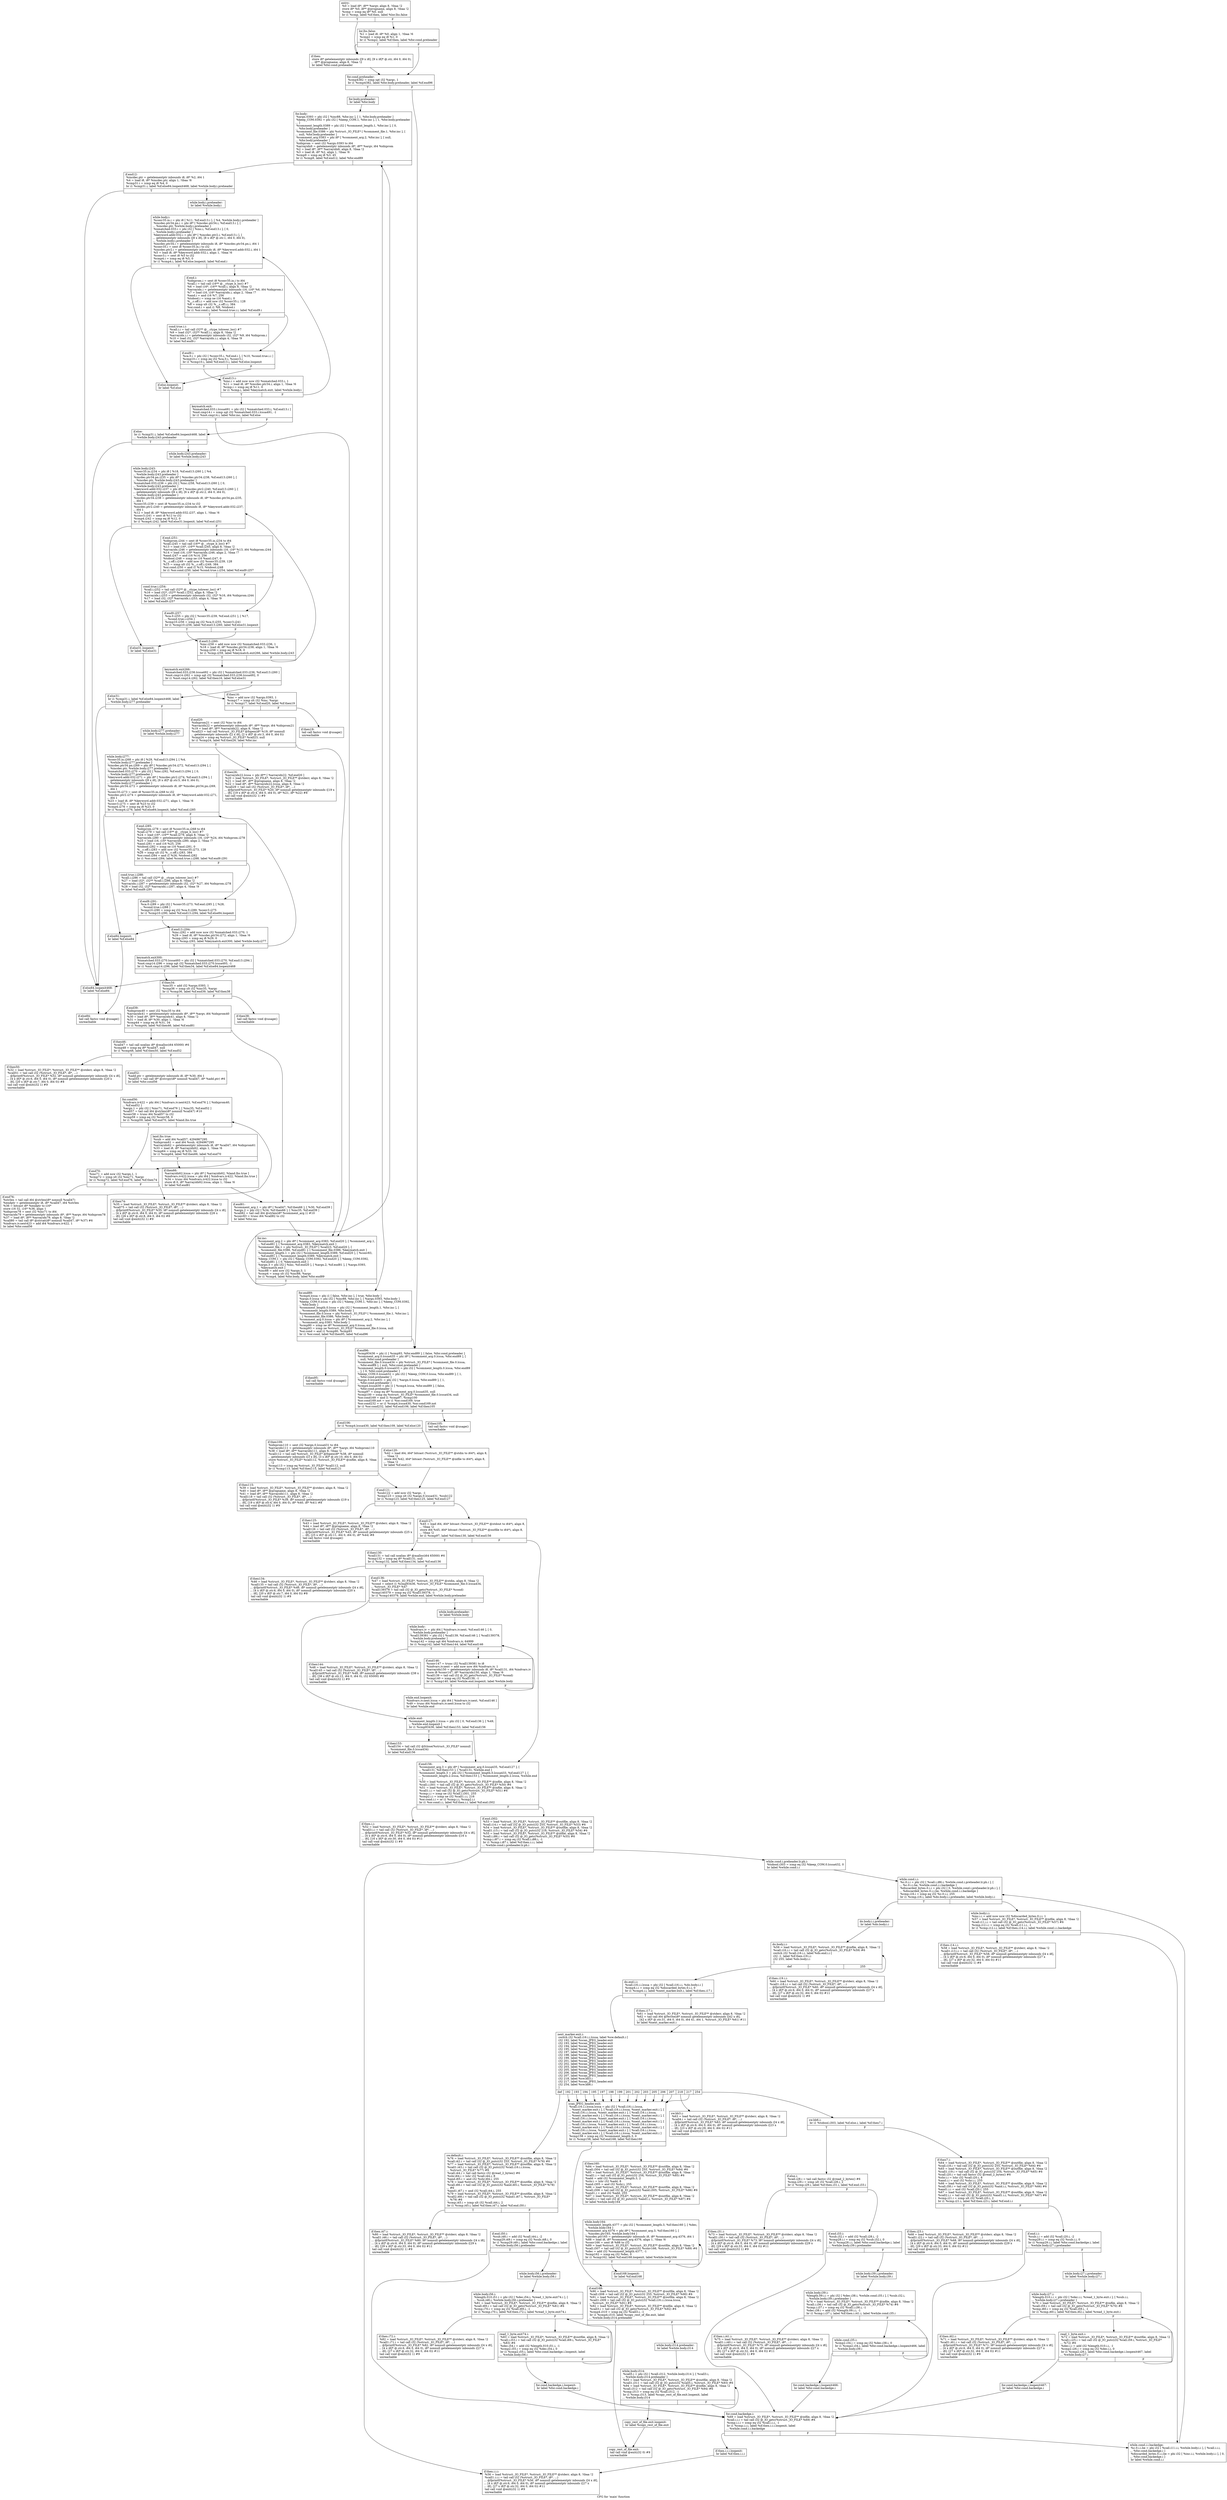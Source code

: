 digraph "CFG for 'main' function" {
	label="CFG for 'main' function";

	Node0x6805a30 [shape=record,label="{entry:\l  %0 = load i8*, i8** %argv, align 8, !tbaa !2\l  store i8* %0, i8** @progname, align 8, !tbaa !2\l  %cmp = icmp eq i8* %0, null\l  br i1 %cmp, label %if.then, label %lor.lhs.false\l|{<s0>T|<s1>F}}"];
	Node0x6805a30:s0 -> Node0x6807350;
	Node0x6805a30:s1 -> Node0x6807420;
	Node0x6807420 [shape=record,label="{lor.lhs.false:                                    \l  %1 = load i8, i8* %0, align 1, !tbaa !6\l  %cmp2 = icmp eq i8 %1, 0\l  br i1 %cmp2, label %if.then, label %for.cond.preheader\l|{<s0>T|<s1>F}}"];
	Node0x6807420:s0 -> Node0x6807350;
	Node0x6807420:s1 -> Node0x6807de0;
	Node0x6807350 [shape=record,label="{if.then:                                          \l  store i8* getelementptr inbounds ([9 x i8], [9 x i8]* @.str, i64 0, i64 0),\l... i8** @progname, align 8, !tbaa !2\l  br label %for.cond.preheader\l}"];
	Node0x6807350 -> Node0x6807de0;
	Node0x6807de0 [shape=record,label="{for.cond.preheader:                               \l  %cmp4382 = icmp sgt i32 %argc, 1\l  br i1 %cmp4382, label %for.body.preheader, label %if.end96\l|{<s0>T|<s1>F}}"];
	Node0x6807de0:s0 -> Node0x6801e80;
	Node0x6807de0:s1 -> Node0x6801f30;
	Node0x6801e80 [shape=record,label="{for.body.preheader:                               \l  br label %for.body\l}"];
	Node0x6801e80 -> Node0x6802070;
	Node0x6802070 [shape=record,label="{for.body:                                         \l  %argn.0393 = phi i32 [ %inc88, %for.inc ], [ 1, %for.body.preheader ]\l  %keep_COM.0392 = phi i32 [ %keep_COM.1, %for.inc ], [ 1, %for.body.preheader\l... ]\l  %comment_length.0389 = phi i32 [ %comment_length.1, %for.inc ], [ 0,\l... %for.body.preheader ]\l  %comment_file.0386 = phi %struct._IO_FILE* [ %comment_file.1, %for.inc ], [\l... null, %for.body.preheader ]\l  %comment_arg.0383 = phi i8* [ %comment_arg.2, %for.inc ], [ null,\l... %for.body.preheader ]\l  %idxprom = sext i32 %argn.0393 to i64\l  %arrayidx6 = getelementptr inbounds i8*, i8** %argv, i64 %idxprom\l  %2 = load i8*, i8** %arrayidx6, align 8, !tbaa !2\l  %3 = load i8, i8* %2, align 1, !tbaa !6\l  %cmp9 = icmp eq i8 %3, 45\l  br i1 %cmp9, label %if.end12, label %for.end89\l|{<s0>T|<s1>F}}"];
	Node0x6802070:s0 -> Node0x6809f40;
	Node0x6802070:s1 -> Node0x680a020;
	Node0x6809f40 [shape=record,label="{if.end12:                                         \l  %incdec.ptr = getelementptr inbounds i8, i8* %2, i64 1\l  %4 = load i8, i8* %incdec.ptr, align 1, !tbaa !6\l  %cmp31.i = icmp eq i8 %4, 0\l  br i1 %cmp31.i, label %if.else84.loopexit468, label %while.body.i.preheader\l|{<s0>T|<s1>F}}"];
	Node0x6809f40:s0 -> Node0x6808db0;
	Node0x6809f40:s1 -> Node0x6808eb0;
	Node0x6808eb0 [shape=record,label="{while.body.i.preheader:                           \l  br label %while.body.i\l}"];
	Node0x6808eb0 -> Node0x680a760;
	Node0x680a760 [shape=record,label="{while.body.i:                                     \l  %conv35.in.i = phi i8 [ %11, %if.end13.i ], [ %4, %while.body.i.preheader ]\l  %incdec.ptr34.pn.i = phi i8* [ %incdec.ptr34.i, %if.end13.i ], [\l... %incdec.ptr, %while.body.i.preheader ]\l  %nmatched.033.i = phi i32 [ %inc.i, %if.end13.i ], [ 0,\l... %while.body.i.preheader ]\l  %keyword.addr.032.i = phi i8* [ %incdec.ptr2.i, %if.end13.i ], [\l... getelementptr inbounds ([8 x i8], [8 x i8]* @.str.1, i64 0, i64 0),\l... %while.body.i.preheader ]\l  %incdec.ptr34.i = getelementptr inbounds i8, i8* %incdec.ptr34.pn.i, i64 1\l  %conv35.i = sext i8 %conv35.in.i to i32\l  %incdec.ptr2.i = getelementptr inbounds i8, i8* %keyword.addr.032.i, i64 1\l  %5 = load i8, i8* %keyword.addr.032.i, align 1, !tbaa !6\l  %conv3.i = sext i8 %5 to i32\l  %cmp4.i = icmp eq i8 %5, 0\l  br i1 %cmp4.i, label %if.else.loopexit, label %if.end.i\l|{<s0>T|<s1>F}}"];
	Node0x680a760:s0 -> Node0x680b220;
	Node0x680a760:s1 -> Node0x680b320;
	Node0x680b320 [shape=record,label="{if.end.i:                                         \l  %idxprom.i = sext i8 %conv35.in.i to i64\l  %call.i = tail call i16** @__ctype_b_loc() #7\l  %6 = load i16*, i16** %call.i, align 8, !tbaa !2\l  %arrayidx.i = getelementptr inbounds i16, i16* %6, i64 %idxprom.i\l  %7 = load i16, i16* %arrayidx.i, align 2, !tbaa !7\l  %and.i = and i16 %7, 256\l  %tobool.i = icmp ne i16 %and.i, 0\l  %__c.off.i.i = add nsw i32 %conv35.i, 128\l  %8 = icmp ult i32 %__c.off.i.i, 384\l  %or.cond.i = and i1 %8, %tobool.i\l  br i1 %or.cond.i, label %cond.true.i.i, label %if.end9.i\l|{<s0>T|<s1>F}}"];
	Node0x680b320:s0 -> Node0x680a260;
	Node0x680b320:s1 -> Node0x680be60;
	Node0x680a260 [shape=record,label="{cond.true.i.i:                                    \l  %call.i.i = tail call i32** @__ctype_tolower_loc() #7\l  %9 = load i32*, i32** %call.i.i, align 8, !tbaa !2\l  %arrayidx.i.i = getelementptr inbounds i32, i32* %9, i64 %idxprom.i\l  %10 = load i32, i32* %arrayidx.i.i, align 4, !tbaa !9\l  br label %if.end9.i\l}"];
	Node0x680a260 -> Node0x680be60;
	Node0x680be60 [shape=record,label="{if.end9.i:                                        \l  %ca.0.i = phi i32 [ %conv35.i, %if.end.i ], [ %10, %cond.true.i.i ]\l  %cmp10.i = icmp eq i32 %ca.0.i, %conv3.i\l  br i1 %cmp10.i, label %if.end13.i, label %if.else.loopexit\l|{<s0>T|<s1>F}}"];
	Node0x680be60:s0 -> Node0x680a8c0;
	Node0x680be60:s1 -> Node0x680b220;
	Node0x680a8c0 [shape=record,label="{if.end13.i:                                       \l  %inc.i = add nuw nsw i32 %nmatched.033.i, 1\l  %11 = load i8, i8* %incdec.ptr34.i, align 1, !tbaa !6\l  %cmp.i = icmp eq i8 %11, 0\l  br i1 %cmp.i, label %keymatch.exit, label %while.body.i\l|{<s0>T|<s1>F}}"];
	Node0x680a8c0:s0 -> Node0x6808bc0;
	Node0x680a8c0:s1 -> Node0x680a760;
	Node0x6808bc0 [shape=record,label="{keymatch.exit:                                    \l  %nmatched.033.i.lcssa491 = phi i32 [ %nmatched.033.i, %if.end13.i ]\l  %not.cmp14.i = icmp sgt i32 %nmatched.033.i.lcssa491, -1\l  br i1 %not.cmp14.i, label %for.inc, label %if.else\l|{<s0>T|<s1>F}}"];
	Node0x6808bc0:s0 -> Node0x6802190;
	Node0x6808bc0:s1 -> Node0x6808d60;
	Node0x680b220 [shape=record,label="{if.else.loopexit:                                 \l  br label %if.else\l}"];
	Node0x680b220 -> Node0x6808d60;
	Node0x6808d60 [shape=record,label="{if.else:                                          \l  br i1 %cmp31.i, label %if.else84.loopexit468, label\l... %while.body.i243.preheader\l|{<s0>T|<s1>F}}"];
	Node0x6808d60:s0 -> Node0x6808db0;
	Node0x6808d60:s1 -> Node0x680d6a0;
	Node0x680d6a0 [shape=record,label="{while.body.i243.preheader:                        \l  br label %while.body.i243\l}"];
	Node0x680d6a0 -> Node0x680d7b0;
	Node0x680d7b0 [shape=record,label="{while.body.i243:                                  \l  %conv35.in.i234 = phi i8 [ %18, %if.end13.i260 ], [ %4,\l... %while.body.i243.preheader ]\l  %incdec.ptr34.pn.i235 = phi i8* [ %incdec.ptr34.i238, %if.end13.i260 ], [\l... %incdec.ptr, %while.body.i243.preheader ]\l  %nmatched.033.i236 = phi i32 [ %inc.i258, %if.end13.i260 ], [ 0,\l... %while.body.i243.preheader ]\l  %keyword.addr.032.i237 = phi i8* [ %incdec.ptr2.i240, %if.end13.i260 ], [\l... getelementptr inbounds ([6 x i8], [6 x i8]* @.str.2, i64 0, i64 0),\l... %while.body.i243.preheader ]\l  %incdec.ptr34.i238 = getelementptr inbounds i8, i8* %incdec.ptr34.pn.i235,\l... i64 1\l  %conv35.i239 = sext i8 %conv35.in.i234 to i32\l  %incdec.ptr2.i240 = getelementptr inbounds i8, i8* %keyword.addr.032.i237,\l... i64 1\l  %12 = load i8, i8* %keyword.addr.032.i237, align 1, !tbaa !6\l  %conv3.i241 = sext i8 %12 to i32\l  %cmp4.i242 = icmp eq i8 %12, 0\l  br i1 %cmp4.i242, label %if.else31.loopexit, label %if.end.i251\l|{<s0>T|<s1>F}}"];
	Node0x680d7b0:s0 -> Node0x680e290;
	Node0x680d7b0:s1 -> Node0x680e370;
	Node0x680e370 [shape=record,label="{if.end.i251:                                      \l  %idxprom.i244 = sext i8 %conv35.in.i234 to i64\l  %call.i245 = tail call i16** @__ctype_b_loc() #7\l  %13 = load i16*, i16** %call.i245, align 8, !tbaa !2\l  %arrayidx.i246 = getelementptr inbounds i16, i16* %13, i64 %idxprom.i244\l  %14 = load i16, i16* %arrayidx.i246, align 2, !tbaa !7\l  %and.i247 = and i16 %14, 256\l  %tobool.i248 = icmp ne i16 %and.i247, 0\l  %__c.off.i.i249 = add nsw i32 %conv35.i239, 128\l  %15 = icmp ult i32 %__c.off.i.i249, 384\l  %or.cond.i250 = and i1 %15, %tobool.i248\l  br i1 %or.cond.i250, label %cond.true.i.i254, label %if.end9.i257\l|{<s0>T|<s1>F}}"];
	Node0x680e370:s0 -> Node0x680f040;
	Node0x680e370:s1 -> Node0x680f120;
	Node0x680f040 [shape=record,label="{cond.true.i.i254:                                 \l  %call.i.i252 = tail call i32** @__ctype_tolower_loc() #7\l  %16 = load i32*, i32** %call.i.i252, align 8, !tbaa !2\l  %arrayidx.i.i253 = getelementptr inbounds i32, i32* %16, i64 %idxprom.i244\l  %17 = load i32, i32* %arrayidx.i.i253, align 4, !tbaa !9\l  br label %if.end9.i257\l}"];
	Node0x680f040 -> Node0x680f120;
	Node0x680f120 [shape=record,label="{if.end9.i257:                                     \l  %ca.0.i255 = phi i32 [ %conv35.i239, %if.end.i251 ], [ %17,\l... %cond.true.i.i254 ]\l  %cmp10.i256 = icmp eq i32 %ca.0.i255, %conv3.i241\l  br i1 %cmp10.i256, label %if.end13.i260, label %if.else31.loopexit\l|{<s0>T|<s1>F}}"];
	Node0x680f120:s0 -> Node0x680d8a0;
	Node0x680f120:s1 -> Node0x680e290;
	Node0x680d8a0 [shape=record,label="{if.end13.i260:                                    \l  %inc.i258 = add nuw nsw i32 %nmatched.033.i236, 1\l  %18 = load i8, i8* %incdec.ptr34.i238, align 1, !tbaa !6\l  %cmp.i259 = icmp eq i8 %18, 0\l  br i1 %cmp.i259, label %keymatch.exit266, label %while.body.i243\l|{<s0>T|<s1>F}}"];
	Node0x680d8a0:s0 -> Node0x680fea0;
	Node0x680d8a0:s1 -> Node0x680d7b0;
	Node0x680fea0 [shape=record,label="{keymatch.exit266:                                 \l  %nmatched.033.i236.lcssa492 = phi i32 [ %nmatched.033.i236, %if.end13.i260 ]\l  %not.cmp14.i262 = icmp sgt i32 %nmatched.033.i236.lcssa492, 0\l  br i1 %not.cmp14.i262, label %if.then16, label %if.else31\l|{<s0>T|<s1>F}}"];
	Node0x680fea0:s0 -> Node0x68100c0;
	Node0x680fea0:s1 -> Node0x68101a0;
	Node0x68100c0 [shape=record,label="{if.then16:                                        \l  %inc = add nsw i32 %argn.0393, 1\l  %cmp17 = icmp slt i32 %inc, %argc\l  br i1 %cmp17, label %if.end20, label %if.then19\l|{<s0>T|<s1>F}}"];
	Node0x68100c0:s0 -> Node0x6810430;
	Node0x68100c0:s1 -> Node0x6810480;
	Node0x6810480 [shape=record,label="{if.then19:                                        \l  tail call fastcc void @usage()\l  unreachable\l}"];
	Node0x6810430 [shape=record,label="{if.end20:                                         \l  %idxprom21 = sext i32 %inc to i64\l  %arrayidx22 = getelementptr inbounds i8*, i8** %argv, i64 %idxprom21\l  %19 = load i8*, i8** %arrayidx22, align 8, !tbaa !2\l  %call23 = tail call %struct._IO_FILE* @fopen(i8* %19, i8* nonnull\l... getelementptr inbounds ([2 x i8], [2 x i8]* @.str.3, i64 0, i64 0))\l  %cmp24 = icmp eq %struct._IO_FILE* %call23, null\l  br i1 %cmp24, label %if.then26, label %for.inc\l|{<s0>T|<s1>F}}"];
	Node0x6810430:s0 -> Node0x6811320;
	Node0x6810430:s1 -> Node0x6802190;
	Node0x6811320 [shape=record,label="{if.then26:                                        \l  %arrayidx22.lcssa = phi i8** [ %arrayidx22, %if.end20 ]\l  %20 = load %struct._IO_FILE*, %struct._IO_FILE** @stderr, align 8, !tbaa !2\l  %21 = load i8*, i8** @progname, align 8, !tbaa !2\l  %22 = load i8*, i8** %arrayidx22.lcssa, align 8, !tbaa !2\l  %call29 = tail call i32 (%struct._IO_FILE*, i8*, ...)\l... @fprintf(%struct._IO_FILE* %20, i8* nonnull getelementptr inbounds ([19 x\l... i8], [19 x i8]* @.str.4, i64 0, i64 0), i8* %21, i8* %22) #8\l  tail call void @exit(i32 1) #9\l  unreachable\l}"];
	Node0x680e290 [shape=record,label="{if.else31.loopexit:                               \l  br label %if.else31\l}"];
	Node0x680e290 -> Node0x68101a0;
	Node0x68101a0 [shape=record,label="{if.else31:                                        \l  br i1 %cmp31.i, label %if.else84.loopexit468, label\l... %while.body.i277.preheader\l|{<s0>T|<s1>F}}"];
	Node0x68101a0:s0 -> Node0x6808db0;
	Node0x68101a0:s1 -> Node0x6811c40;
	Node0x6811c40 [shape=record,label="{while.body.i277.preheader:                        \l  br label %while.body.i277\l}"];
	Node0x6811c40 -> Node0x6811d90;
	Node0x6811d90 [shape=record,label="{while.body.i277:                                  \l  %conv35.in.i268 = phi i8 [ %29, %if.end13.i294 ], [ %4,\l... %while.body.i277.preheader ]\l  %incdec.ptr34.pn.i269 = phi i8* [ %incdec.ptr34.i272, %if.end13.i294 ], [\l... %incdec.ptr, %while.body.i277.preheader ]\l  %nmatched.033.i270 = phi i32 [ %inc.i292, %if.end13.i294 ], [ 0,\l... %while.body.i277.preheader ]\l  %keyword.addr.032.i271 = phi i8* [ %incdec.ptr2.i274, %if.end13.i294 ], [\l... getelementptr inbounds ([8 x i8], [8 x i8]* @.str.5, i64 0, i64 0),\l... %while.body.i277.preheader ]\l  %incdec.ptr34.i272 = getelementptr inbounds i8, i8* %incdec.ptr34.pn.i269,\l... i64 1\l  %conv35.i273 = sext i8 %conv35.in.i268 to i32\l  %incdec.ptr2.i274 = getelementptr inbounds i8, i8* %keyword.addr.032.i271,\l... i64 1\l  %23 = load i8, i8* %keyword.addr.032.i271, align 1, !tbaa !6\l  %conv3.i275 = sext i8 %23 to i32\l  %cmp4.i276 = icmp eq i8 %23, 0\l  br i1 %cmp4.i276, label %if.else84.loopexit, label %if.end.i285\l|{<s0>T|<s1>F}}"];
	Node0x6811d90:s0 -> Node0x6812890;
	Node0x6811d90:s1 -> Node0x6812970;
	Node0x6812970 [shape=record,label="{if.end.i285:                                      \l  %idxprom.i278 = sext i8 %conv35.in.i268 to i64\l  %call.i279 = tail call i16** @__ctype_b_loc() #7\l  %24 = load i16*, i16** %call.i279, align 8, !tbaa !2\l  %arrayidx.i280 = getelementptr inbounds i16, i16* %24, i64 %idxprom.i278\l  %25 = load i16, i16* %arrayidx.i280, align 2, !tbaa !7\l  %and.i281 = and i16 %25, 256\l  %tobool.i282 = icmp ne i16 %and.i281, 0\l  %__c.off.i.i283 = add nsw i32 %conv35.i273, 128\l  %26 = icmp ult i32 %__c.off.i.i283, 384\l  %or.cond.i284 = and i1 %26, %tobool.i282\l  br i1 %or.cond.i284, label %cond.true.i.i288, label %if.end9.i291\l|{<s0>T|<s1>F}}"];
	Node0x6812970:s0 -> Node0x6813090;
	Node0x6812970:s1 -> Node0x6813170;
	Node0x6813090 [shape=record,label="{cond.true.i.i288:                                 \l  %call.i.i286 = tail call i32** @__ctype_tolower_loc() #7\l  %27 = load i32*, i32** %call.i.i286, align 8, !tbaa !2\l  %arrayidx.i.i287 = getelementptr inbounds i32, i32* %27, i64 %idxprom.i278\l  %28 = load i32, i32* %arrayidx.i.i287, align 4, !tbaa !9\l  br label %if.end9.i291\l}"];
	Node0x6813090 -> Node0x6813170;
	Node0x6813170 [shape=record,label="{if.end9.i291:                                     \l  %ca.0.i289 = phi i32 [ %conv35.i273, %if.end.i285 ], [ %28,\l... %cond.true.i.i288 ]\l  %cmp10.i290 = icmp eq i32 %ca.0.i289, %conv3.i275\l  br i1 %cmp10.i290, label %if.end13.i294, label %if.else84.loopexit\l|{<s0>T|<s1>F}}"];
	Node0x6813170:s0 -> Node0x6811ec0;
	Node0x6813170:s1 -> Node0x6812890;
	Node0x6811ec0 [shape=record,label="{if.end13.i294:                                    \l  %inc.i292 = add nuw nsw i32 %nmatched.033.i270, 1\l  %29 = load i8, i8* %incdec.ptr34.i272, align 1, !tbaa !6\l  %cmp.i293 = icmp eq i8 %29, 0\l  br i1 %cmp.i293, label %keymatch.exit300, label %while.body.i277\l|{<s0>T|<s1>F}}"];
	Node0x6811ec0:s0 -> Node0x6813860;
	Node0x6811ec0:s1 -> Node0x6811d90;
	Node0x6813860 [shape=record,label="{keymatch.exit300:                                 \l  %nmatched.033.i270.lcssa493 = phi i32 [ %nmatched.033.i270, %if.end13.i294 ]\l  %not.cmp14.i296 = icmp sgt i32 %nmatched.033.i270.lcssa493, -1\l  br i1 %not.cmp14.i296, label %if.then34, label %if.else84.loopexit468\l|{<s0>T|<s1>F}}"];
	Node0x6813860:s0 -> Node0x6813a80;
	Node0x6813860:s1 -> Node0x6808db0;
	Node0x6813a80 [shape=record,label="{if.then34:                                        \l  %inc35 = add i32 %argn.0393, 1\l  %cmp36 = icmp slt i32 %inc35, %argc\l  br i1 %cmp36, label %if.end39, label %if.then38\l|{<s0>T|<s1>F}}"];
	Node0x6813a80:s0 -> Node0x6813d40;
	Node0x6813a80:s1 -> Node0x6813d90;
	Node0x6813d90 [shape=record,label="{if.then38:                                        \l  tail call fastcc void @usage()\l  unreachable\l}"];
	Node0x6813d40 [shape=record,label="{if.end39:                                         \l  %idxprom40 = sext i32 %inc35 to i64\l  %arrayidx41 = getelementptr inbounds i8*, i8** %argv, i64 %idxprom40\l  %30 = load i8*, i8** %arrayidx41, align 8, !tbaa !2\l  %31 = load i8, i8* %30, align 1, !tbaa !6\l  %cmp44 = icmp eq i8 %31, 34\l  br i1 %cmp44, label %if.then46, label %if.end81\l|{<s0>T|<s1>F}}"];
	Node0x6813d40:s0 -> Node0x680c6c0;
	Node0x6813d40:s1 -> Node0x680c7a0;
	Node0x680c6c0 [shape=record,label="{if.then46:                                        \l  %call47 = tail call noalias i8* @malloc(i64 65000) #6\l  %cmp48 = icmp eq i8* %call47, null\l  br i1 %cmp48, label %if.then50, label %if.end52\l|{<s0>T|<s1>F}}"];
	Node0x680c6c0:s0 -> Node0x680cc50;
	Node0x680c6c0:s1 -> Node0x680cd30;
	Node0x680cc50 [shape=record,label="{if.then50:                                        \l  %32 = load %struct._IO_FILE*, %struct._IO_FILE** @stderr, align 8, !tbaa !2\l  %call51 = tail call i32 (%struct._IO_FILE*, i8*, ...)\l... @fprintf(%struct._IO_FILE* %32, i8* nonnull getelementptr inbounds ([4 x i8],\l... [4 x i8]* @.str.6, i64 0, i64 0), i8* nonnull getelementptr inbounds ([20 x\l... i8], [20 x i8]* @.str.7, i64 0, i64 0)) #8\l  tail call void @exit(i32 1) #9\l  unreachable\l}"];
	Node0x680cd30 [shape=record,label="{if.end52:                                         \l  %add.ptr = getelementptr inbounds i8, i8* %30, i64 1\l  %call55 = tail call i8* @strcpy(i8* nonnull %call47, i8* %add.ptr) #6\l  br label %for.cond56\l}"];
	Node0x680cd30 -> Node0x6816150;
	Node0x6816150 [shape=record,label="{for.cond56:                                       \l  %indvars.iv422 = phi i64 [ %indvars.iv.next423, %if.end76 ], [ %idxprom40,\l... %if.end52 ]\l  %argn.1 = phi i32 [ %inc71, %if.end76 ], [ %inc35, %if.end52 ]\l  %call57 = tail call i64 @strlen(i8* nonnull %call47) #10\l  %conv58 = trunc i64 %call57 to i32\l  %cmp59 = icmp eq i32 %conv58, 0\l  br i1 %cmp59, label %if.end70, label %land.lhs.true\l|{<s0>T|<s1>F}}"];
	Node0x6816150:s0 -> Node0x6816a20;
	Node0x6816150:s1 -> Node0x6816b00;
	Node0x6816b00 [shape=record,label="{land.lhs.true:                                    \l  %sub = add i64 %call57, 4294967295\l  %idxprom61 = and i64 %sub, 4294967295\l  %arrayidx62 = getelementptr inbounds i8, i8* %call47, i64 %idxprom61\l  %33 = load i8, i8* %arrayidx62, align 1, !tbaa !6\l  %cmp64 = icmp eq i8 %33, 34\l  br i1 %cmp64, label %if.then66, label %if.end70\l|{<s0>T|<s1>F}}"];
	Node0x6816b00:s0 -> Node0x6816f60;
	Node0x6816b00:s1 -> Node0x6816a20;
	Node0x6816f60 [shape=record,label="{if.then66:                                        \l  %arrayidx62.lcssa = phi i8* [ %arrayidx62, %land.lhs.true ]\l  %indvars.iv422.lcssa = phi i64 [ %indvars.iv422, %land.lhs.true ]\l  %34 = trunc i64 %indvars.iv422.lcssa to i32\l  store i8 0, i8* %arrayidx62.lcssa, align 1, !tbaa !6\l  br label %if.end81\l}"];
	Node0x6816f60 -> Node0x680c7a0;
	Node0x6816a20 [shape=record,label="{if.end70:                                         \l  %inc71 = add nsw i32 %argn.1, 1\l  %cmp72 = icmp slt i32 %inc71, %argc\l  br i1 %cmp72, label %if.end76, label %if.then74\l|{<s0>T|<s1>F}}"];
	Node0x6816a20:s0 -> Node0x6816350;
	Node0x6816a20:s1 -> Node0x68174b0;
	Node0x68174b0 [shape=record,label="{if.then74:                                        \l  %35 = load %struct._IO_FILE*, %struct._IO_FILE** @stderr, align 8, !tbaa !2\l  %call75 = tail call i32 (%struct._IO_FILE*, i8*, ...)\l... @fprintf(%struct._IO_FILE* %35, i8* nonnull getelementptr inbounds ([4 x i8],\l... [4 x i8]* @.str.6, i64 0, i64 0), i8* nonnull getelementptr inbounds ([26 x\l... i8], [26 x i8]* @.str.8, i64 0, i64 0)) #8\l  tail call void @exit(i32 1) #9\l  unreachable\l}"];
	Node0x6816350 [shape=record,label="{if.end76:                                         \l  %strlen = tail call i64 @strlen(i8* nonnull %call47)\l  %endptr = getelementptr i8, i8* %call47, i64 %strlen\l  %36 = bitcast i8* %endptr to i16*\l  store i16 32, i16* %36, align 1\l  %idxprom78 = sext i32 %inc71 to i64\l  %arrayidx79 = getelementptr inbounds i8*, i8** %argv, i64 %idxprom78\l  %37 = load i8*, i8** %arrayidx79, align 8, !tbaa !2\l  %call80 = tail call i8* @strcat(i8* nonnull %call47, i8* %37) #6\l  %indvars.iv.next423 = add i64 %indvars.iv422, 1\l  br label %for.cond56\l}"];
	Node0x6816350 -> Node0x6816150;
	Node0x680c7a0 [shape=record,label="{if.end81:                                         \l  %comment_arg.1 = phi i8* [ %call47, %if.then66 ], [ %30, %if.end39 ]\l  %argn.2 = phi i32 [ %34, %if.then66 ], [ %inc35, %if.end39 ]\l  %call82 = tail call i64 @strlen(i8* %comment_arg.1) #10\l  %conv83 = trunc i64 %call82 to i32\l  br label %for.inc\l}"];
	Node0x680c7a0 -> Node0x6802190;
	Node0x6812890 [shape=record,label="{if.else84.loopexit:                               \l  br label %if.else84\l}"];
	Node0x6812890 -> Node0x6818580;
	Node0x6808db0 [shape=record,label="{if.else84.loopexit468:                            \l  br label %if.else84\l}"];
	Node0x6808db0 -> Node0x6818580;
	Node0x6818580 [shape=record,label="{if.else84:                                        \l  tail call fastcc void @usage()\l  unreachable\l}"];
	Node0x6802190 [shape=record,label="{for.inc:                                          \l  %comment_arg.2 = phi i8* [ %comment_arg.0383, %if.end20 ], [ %comment_arg.1,\l... %if.end81 ], [ %comment_arg.0383, %keymatch.exit ]\l  %comment_file.1 = phi %struct._IO_FILE* [ %call23, %if.end20 ], [\l... %comment_file.0386, %if.end81 ], [ %comment_file.0386, %keymatch.exit ]\l  %comment_length.1 = phi i32 [ %comment_length.0389, %if.end20 ], [ %conv83,\l... %if.end81 ], [ %comment_length.0389, %keymatch.exit ]\l  %keep_COM.1 = phi i32 [ %keep_COM.0392, %if.end20 ], [ %keep_COM.0392,\l... %if.end81 ], [ 0, %keymatch.exit ]\l  %argn.3 = phi i32 [ %inc, %if.end20 ], [ %argn.2, %if.end81 ], [ %argn.0393,\l... %keymatch.exit ]\l  %inc88 = add nsw i32 %argn.3, 1\l  %cmp4 = icmp slt i32 %inc88, %argc\l  br i1 %cmp4, label %for.body, label %for.end89\l|{<s0>T|<s1>F}}"];
	Node0x6802190:s0 -> Node0x6802070;
	Node0x6802190:s1 -> Node0x680a020;
	Node0x680a020 [shape=record,label="{for.end89:                                        \l  %cmp4.lcssa = phi i1 [ false, %for.inc ], [ true, %for.body ]\l  %argn.0.lcssa = phi i32 [ %inc88, %for.inc ], [ %argn.0393, %for.body ]\l  %keep_COM.0.lcssa = phi i32 [ %keep_COM.1, %for.inc ], [ %keep_COM.0392,\l... %for.body ]\l  %comment_length.0.lcssa = phi i32 [ %comment_length.1, %for.inc ], [\l... %comment_length.0389, %for.body ]\l  %comment_file.0.lcssa = phi %struct._IO_FILE* [ %comment_file.1, %for.inc ],\l... [ %comment_file.0386, %for.body ]\l  %comment_arg.0.lcssa = phi i8* [ %comment_arg.2, %for.inc ], [\l... %comment_arg.0383, %for.body ]\l  %cmp90 = icmp ne i8* %comment_arg.0.lcssa, null\l  %cmp93 = icmp ne %struct._IO_FILE* %comment_file.0.lcssa, null\l  %or.cond = and i1 %cmp90, %cmp93\l  br i1 %or.cond, label %if.then95, label %if.end96\l|{<s0>T|<s1>F}}"];
	Node0x680a020:s0 -> Node0x68109e0;
	Node0x680a020:s1 -> Node0x6801f30;
	Node0x68109e0 [shape=record,label="{if.then95:                                        \l  tail call fastcc void @usage()\l  unreachable\l}"];
	Node0x6801f30 [shape=record,label="{if.end96:                                         \l  %cmp93436 = phi i1 [ %cmp93, %for.end89 ], [ false, %for.cond.preheader ]\l  %comment_arg.0.lcssa435 = phi i8* [ %comment_arg.0.lcssa, %for.end89 ], [\l... null, %for.cond.preheader ]\l  %comment_file.0.lcssa434 = phi %struct._IO_FILE* [ %comment_file.0.lcssa,\l... %for.end89 ], [ null, %for.cond.preheader ]\l  %comment_length.0.lcssa433 = phi i32 [ %comment_length.0.lcssa, %for.end89\l... ], [ 0, %for.cond.preheader ]\l  %keep_COM.0.lcssa432 = phi i32 [ %keep_COM.0.lcssa, %for.end89 ], [ 1,\l... %for.cond.preheader ]\l  %argn.0.lcssa431 = phi i32 [ %argn.0.lcssa, %for.end89 ], [ 1,\l... %for.cond.preheader ]\l  %cmp4.lcssa430 = phi i1 [ %cmp4.lcssa, %for.end89 ], [ false,\l... %for.cond.preheader ]\l  %cmp97 = icmp eq i8* %comment_arg.0.lcssa435, null\l  %cmp100 = icmp eq %struct._IO_FILE* %comment_file.0.lcssa434, null\l  %or.cond169 = and i1 %cmp97, %cmp100\l  %or.cond169.not = xor i1 %or.cond169, true\l  %or.cond232 = or i1 %cmp4.lcssa430, %or.cond169.not\l  br i1 %or.cond232, label %if.end106, label %if.then105\l|{<s0>T|<s1>F}}"];
	Node0x6801f30:s0 -> Node0x681a7e0;
	Node0x6801f30:s1 -> Node0x681a8c0;
	Node0x681a8c0 [shape=record,label="{if.then105:                                       \l  tail call fastcc void @usage()\l  unreachable\l}"];
	Node0x681a7e0 [shape=record,label="{if.end106:                                        \l  br i1 %cmp4.lcssa430, label %if.then109, label %if.else120\l|{<s0>T|<s1>F}}"];
	Node0x681a7e0:s0 -> Node0x681ab40;
	Node0x681a7e0:s1 -> Node0x681ab90;
	Node0x681ab40 [shape=record,label="{if.then109:                                       \l  %idxprom110 = sext i32 %argn.0.lcssa431 to i64\l  %arrayidx111 = getelementptr inbounds i8*, i8** %argv, i64 %idxprom110\l  %38 = load i8*, i8** %arrayidx111, align 8, !tbaa !2\l  %call112 = tail call %struct._IO_FILE* @fopen(i8* %38, i8* nonnull\l... getelementptr inbounds ([3 x i8], [3 x i8]* @.str.10, i64 0, i64 0))\l  store %struct._IO_FILE* %call112, %struct._IO_FILE** @infile, align 8, !tbaa\l... !2\l  %cmp113 = icmp eq %struct._IO_FILE* %call112, null\l  br i1 %cmp113, label %if.then115, label %if.end121\l|{<s0>T|<s1>F}}"];
	Node0x681ab40:s0 -> Node0x681b0a0;
	Node0x681ab40:s1 -> Node0x681b180;
	Node0x681b0a0 [shape=record,label="{if.then115:                                       \l  %39 = load %struct._IO_FILE*, %struct._IO_FILE** @stderr, align 8, !tbaa !2\l  %40 = load i8*, i8** @progname, align 8, !tbaa !2\l  %41 = load i8*, i8** %arrayidx111, align 8, !tbaa !2\l  %call118 = tail call i32 (%struct._IO_FILE*, i8*, ...)\l... @fprintf(%struct._IO_FILE* %39, i8* nonnull getelementptr inbounds ([19 x\l... i8], [19 x i8]* @.str.4, i64 0, i64 0), i8* %40, i8* %41) #8\l  tail call void @exit(i32 1) #9\l  unreachable\l}"];
	Node0x681ab90 [shape=record,label="{if.else120:                                       \l  %42 = load i64, i64* bitcast (%struct._IO_FILE** @stdin to i64*), align 8,\l... !tbaa !2\l  store i64 %42, i64* bitcast (%struct._IO_FILE** @infile to i64*), align 8,\l... !tbaa !2\l  br label %if.end121\l}"];
	Node0x681ab90 -> Node0x681b180;
	Node0x681b180 [shape=record,label="{if.end121:                                        \l  %sub122 = add nsw i32 %argc, -1\l  %cmp123 = icmp slt i32 %argn.0.lcssa431, %sub122\l  br i1 %cmp123, label %if.then125, label %if.end127\l|{<s0>T|<s1>F}}"];
	Node0x681b180:s0 -> Node0x681b880;
	Node0x681b180:s1 -> Node0x681b900;
	Node0x681b880 [shape=record,label="{if.then125:                                       \l  %43 = load %struct._IO_FILE*, %struct._IO_FILE** @stderr, align 8, !tbaa !2\l  %44 = load i8*, i8** @progname, align 8, !tbaa !2\l  %call126 = tail call i32 (%struct._IO_FILE*, i8*, ...)\l... @fprintf(%struct._IO_FILE* %43, i8* nonnull getelementptr inbounds ([25 x\l... i8], [25 x i8]* @.str.11, i64 0, i64 0), i8* %44) #8\l  tail call fastcc void @usage()\l  unreachable\l}"];
	Node0x681b900 [shape=record,label="{if.end127:                                        \l  %45 = load i64, i64* bitcast (%struct._IO_FILE** @stdout to i64*), align 8,\l... !tbaa !2\l  store i64 %45, i64* bitcast (%struct._IO_FILE** @outfile to i64*), align 8,\l... !tbaa !2\l  br i1 %cmp97, label %if.then130, label %if.end156\l|{<s0>T|<s1>F}}"];
	Node0x681b900:s0 -> Node0x681beb0;
	Node0x681b900:s1 -> Node0x681bf90;
	Node0x681beb0 [shape=record,label="{if.then130:                                       \l  %call131 = tail call noalias i8* @malloc(i64 65000) #6\l  %cmp132 = icmp eq i8* %call131, null\l  br i1 %cmp132, label %if.then134, label %if.end136\l|{<s0>T|<s1>F}}"];
	Node0x681beb0:s0 -> Node0x681c2c0;
	Node0x681beb0:s1 -> Node0x681c340;
	Node0x681c2c0 [shape=record,label="{if.then134:                                       \l  %46 = load %struct._IO_FILE*, %struct._IO_FILE** @stderr, align 8, !tbaa !2\l  %call135 = tail call i32 (%struct._IO_FILE*, i8*, ...)\l... @fprintf(%struct._IO_FILE* %46, i8* nonnull getelementptr inbounds ([4 x i8],\l... [4 x i8]* @.str.6, i64 0, i64 0), i8* nonnull getelementptr inbounds ([20 x\l... i8], [20 x i8]* @.str.7, i64 0, i64 0)) #8\l  tail call void @exit(i32 1) #9\l  unreachable\l}"];
	Node0x681c340 [shape=record,label="{if.end136:                                        \l  %47 = load %struct._IO_FILE*, %struct._IO_FILE** @stdin, align 8, !tbaa !2\l  %cond = select i1 %cmp93436, %struct._IO_FILE* %comment_file.0.lcssa434,\l... %struct._IO_FILE* %47\l  %call139378 = tail call i32 @_IO_getc(%struct._IO_FILE* %cond)\l  %cmp140379 = icmp eq i32 %call139378, -1\l  br i1 %cmp140379, label %while.end, label %while.body.preheader\l|{<s0>T|<s1>F}}"];
	Node0x681c340:s0 -> Node0x68062a0;
	Node0x681c340:s1 -> Node0x68063b0;
	Node0x68063b0 [shape=record,label="{while.body.preheader:                             \l  br label %while.body\l}"];
	Node0x68063b0 -> Node0x6806520;
	Node0x6806520 [shape=record,label="{while.body:                                       \l  %indvars.iv = phi i64 [ %indvars.iv.next, %if.end146 ], [ 0,\l... %while.body.preheader ]\l  %call139381 = phi i32 [ %call139, %if.end146 ], [ %call139378,\l... %while.body.preheader ]\l  %cmp142 = icmp ugt i64 %indvars.iv, 64999\l  br i1 %cmp142, label %if.then144, label %if.end146\l|{<s0>T|<s1>F}}"];
	Node0x6806520:s0 -> Node0x6806a60;
	Node0x6806520:s1 -> Node0x6806640;
	Node0x6806a60 [shape=record,label="{if.then144:                                       \l  %48 = load %struct._IO_FILE*, %struct._IO_FILE** @stderr, align 8, !tbaa !2\l  %call145 = tail call i32 (%struct._IO_FILE*, i8*, ...)\l... @fprintf(%struct._IO_FILE* %48, i8* nonnull getelementptr inbounds ([38 x\l... i8], [38 x i8]* @.str.12, i64 0, i64 0), i32 65000) #8\l  tail call void @exit(i32 1) #9\l  unreachable\l}"];
	Node0x6806640 [shape=record,label="{if.end146:                                        \l  %conv147 = trunc i32 %call139381 to i8\l  %indvars.iv.next = add nuw nsw i64 %indvars.iv, 1\l  %arrayidx150 = getelementptr inbounds i8, i8* %call131, i64 %indvars.iv\l  store i8 %conv147, i8* %arrayidx150, align 1, !tbaa !6\l  %call139 = tail call i32 @_IO_getc(%struct._IO_FILE* %cond)\l  %cmp140 = icmp eq i32 %call139, -1\l  br i1 %cmp140, label %while.end.loopexit, label %while.body\l|{<s0>T|<s1>F}}"];
	Node0x6806640:s0 -> Node0x681eb80;
	Node0x6806640:s1 -> Node0x6806520;
	Node0x681eb80 [shape=record,label="{while.end.loopexit:                               \l  %indvars.iv.next.lcssa = phi i64 [ %indvars.iv.next, %if.end146 ]\l  %49 = trunc i64 %indvars.iv.next.lcssa to i32\l  br label %while.end\l}"];
	Node0x681eb80 -> Node0x68062a0;
	Node0x68062a0 [shape=record,label="{while.end:                                        \l  %comment_length.2.lcssa = phi i32 [ 0, %if.end136 ], [ %49,\l... %while.end.loopexit ]\l  br i1 %cmp93436, label %if.then153, label %if.end156\l|{<s0>T|<s1>F}}"];
	Node0x68062a0:s0 -> Node0x681ee20;
	Node0x68062a0:s1 -> Node0x681bf90;
	Node0x681ee20 [shape=record,label="{if.then153:                                       \l  %call154 = tail call i32 @fclose(%struct._IO_FILE* nonnull\l... %comment_file.0.lcssa434)\l  br label %if.end156\l}"];
	Node0x681ee20 -> Node0x681bf90;
	Node0x681bf90 [shape=record,label="{if.end156:                                        \l  %comment_arg.3 = phi i8* [ %comment_arg.0.lcssa435, %if.end127 ], [\l... %call131, %if.then153 ], [ %call131, %while.end ]\l  %comment_length.3 = phi i32 [ %comment_length.0.lcssa433, %if.end127 ], [\l... %comment_length.2.lcssa, %if.then153 ], [ %comment_length.2.lcssa, %while.end\l... ]\l  %50 = load %struct._IO_FILE*, %struct._IO_FILE** @infile, align 8, !tbaa !2\l  %call.i.i301 = tail call i32 @_IO_getc(%struct._IO_FILE* %50) #6\l  %51 = load %struct._IO_FILE*, %struct._IO_FILE** @infile, align 8, !tbaa !2\l  %call1.i.i = tail call i32 @_IO_getc(%struct._IO_FILE* %51) #6\l  %cmp.i.i = icmp ne i32 %call.i.i301, 255\l  %cmp2.i.i = icmp ne i32 %call1.i.i, 216\l  %or.cond.i.i = or i1 %cmp.i.i, %cmp2.i.i\l  br i1 %or.cond.i.i, label %if.then.i.i, label %if.end.i302\l|{<s0>T|<s1>F}}"];
	Node0x681bf90:s0 -> Node0x681f870;
	Node0x681bf90:s1 -> Node0x681f950;
	Node0x681f870 [shape=record,label="{if.then.i.i:                                      \l  %52 = load %struct._IO_FILE*, %struct._IO_FILE** @stderr, align 8, !tbaa !2\l  %call3.i.i = tail call i32 (%struct._IO_FILE*, i8*, ...)\l... @fprintf(%struct._IO_FILE* %52, i8* nonnull getelementptr inbounds ([4 x i8],\l... [4 x i8]* @.str.6, i64 0, i64 0), i8* nonnull getelementptr inbounds ([16 x\l... i8], [16 x i8]* @.str.30, i64 0, i64 0)) #11\l  tail call void @exit(i32 1) #9\l  unreachable\l}"];
	Node0x681f950 [shape=record,label="{if.end.i302:                                      \l  %53 = load %struct._IO_FILE*, %struct._IO_FILE** @outfile, align 8, !tbaa !2\l  %call.i14.i = tail call i32 @_IO_putc(i32 255, %struct._IO_FILE* %53) #6\l  %54 = load %struct._IO_FILE*, %struct._IO_FILE** @outfile, align 8, !tbaa !2\l  %call1.i15.i = tail call i32 @_IO_putc(i32 216, %struct._IO_FILE* %54) #6\l  %55 = load %struct._IO_FILE*, %struct._IO_FILE** @infile, align 8, !tbaa !2\l  %call.i.i86.i = tail call i32 @_IO_getc(%struct._IO_FILE* %55) #6\l  %cmp.i.i87.i = icmp eq i32 %call.i.i86.i, -1\l  br i1 %cmp.i.i87.i, label %if.then.i.i.i, label\l... %while.cond.i.preheader.lr.ph.i\l|{<s0>T|<s1>F}}"];
	Node0x681f950:s0 -> Node0x6820890;
	Node0x681f950:s1 -> Node0x68209a0;
	Node0x68209a0 [shape=record,label="{while.cond.i.preheader.lr.ph.i:                   \l  %tobool.i303 = icmp eq i32 %keep_COM.0.lcssa432, 0\l  br label %while.cond.i.i\l}"];
	Node0x68209a0 -> Node0x6820bd0;
	Node0x6820cb0 [shape=record,label="{if.then.i.i.i.loopexit:                           \l  br label %if.then.i.i.i\l}"];
	Node0x6820cb0 -> Node0x6820890;
	Node0x6820890 [shape=record,label="{if.then.i.i.i:                                    \l  %56 = load %struct._IO_FILE*, %struct._IO_FILE** @stderr, align 8, !tbaa !2\l  %call1.i.i.i = tail call i32 (%struct._IO_FILE*, i8*, ...)\l... @fprintf(%struct._IO_FILE* %56, i8* nonnull getelementptr inbounds ([4 x i8],\l... [4 x i8]* @.str.6, i64 0, i64 0), i8* nonnull getelementptr inbounds ([27 x\l... i8], [27 x i8]* @.str.32, i64 0, i64 0)) #11\l  tail call void @exit(i32 1) #9\l  unreachable\l}"];
	Node0x6820bd0 [shape=record,label="{while.cond.i.i:                                   \l  %c.0.i.i = phi i32 [ %call.i.i86.i, %while.cond.i.preheader.lr.ph.i ], [\l... %c.0.i.i.be, %while.cond.i.i.backedge ]\l  %discarded_bytes.0.i.i = phi i32 [ 0, %while.cond.i.preheader.lr.ph.i ], [\l... %discarded_bytes.0.i.i.be, %while.cond.i.i.backedge ]\l  %cmp.i16.i = icmp eq i32 %c.0.i.i, 255\l  br i1 %cmp.i16.i, label %do.body.i.i.preheader, label %while.body.i.i\l|{<s0>T|<s1>F}}"];
	Node0x6820bd0:s0 -> Node0x68215b0;
	Node0x6820bd0:s1 -> Node0x68216b0;
	Node0x68215b0 [shape=record,label="{do.body.i.i.preheader:                            \l  br label %do.body.i.i\l}"];
	Node0x68215b0 -> Node0x68217f0;
	Node0x68216b0 [shape=record,label="{while.body.i.i:                                   \l  %inc.i.i = add nuw nsw i32 %discarded_bytes.0.i.i, 1\l  %57 = load %struct._IO_FILE*, %struct._IO_FILE** @infile, align 8, !tbaa !2\l  %call.i11.i.i = tail call i32 @_IO_getc(%struct._IO_FILE* %57) #6\l  %cmp.i12.i.i = icmp eq i32 %call.i11.i.i, -1\l  br i1 %cmp.i12.i.i, label %if.then.i14.i.i, label %while.cond.i.i.backedge\l|{<s0>T|<s1>F}}"];
	Node0x68216b0:s0 -> Node0x6821b20;
	Node0x68216b0:s1 -> Node0x6821130;
	Node0x6821130 [shape=record,label="{while.cond.i.i.backedge:                          \l  %c.0.i.i.be = phi i32 [ %call.i11.i.i, %while.body.i.i ], [ %call.i.i.i,\l... %for.cond.backedge.i ]\l  %discarded_bytes.0.i.i.be = phi i32 [ %inc.i.i, %while.body.i.i ], [ 0,\l... %for.cond.backedge.i ]\l  br label %while.cond.i.i\l}"];
	Node0x6821130 -> Node0x6820bd0;
	Node0x6821b20 [shape=record,label="{if.then.i14.i.i:                                  \l  %58 = load %struct._IO_FILE*, %struct._IO_FILE** @stderr, align 8, !tbaa !2\l  %call1.i13.i.i = tail call i32 (%struct._IO_FILE*, i8*, ...)\l... @fprintf(%struct._IO_FILE* %58, i8* nonnull getelementptr inbounds ([4 x i8],\l... [4 x i8]* @.str.6, i64 0, i64 0), i8* nonnull getelementptr inbounds ([27 x\l... i8], [27 x i8]* @.str.32, i64 0, i64 0)) #11\l  tail call void @exit(i32 1) #9\l  unreachable\l}"];
	Node0x68217f0 [shape=record,label="{do.body.i.i:                                      \l  %59 = load %struct._IO_FILE*, %struct._IO_FILE** @infile, align 8, !tbaa !2\l  %call.i16.i.i = tail call i32 @_IO_getc(%struct._IO_FILE* %59) #6\l  switch i32 %call.i16.i.i, label %do.end.i.i [\l    i32 -1, label %if.then.i19.i.i\l    i32 255, label %do.body.i.i\l  ]\l|{<s0>def|<s1>-1|<s2>255}}"];
	Node0x68217f0:s0 -> Node0x68222f0;
	Node0x68217f0:s1 -> Node0x68223a0;
	Node0x68217f0:s2 -> Node0x68217f0;
	Node0x68223a0 [shape=record,label="{if.then.i19.i.i:                                  \l  %60 = load %struct._IO_FILE*, %struct._IO_FILE** @stderr, align 8, !tbaa !2\l  %call1.i18.i.i = tail call i32 (%struct._IO_FILE*, i8*, ...)\l... @fprintf(%struct._IO_FILE* %60, i8* nonnull getelementptr inbounds ([4 x i8],\l... [4 x i8]* @.str.6, i64 0, i64 0), i8* nonnull getelementptr inbounds ([27 x\l... i8], [27 x i8]* @.str.32, i64 0, i64 0)) #11\l  tail call void @exit(i32 1) #9\l  unreachable\l}"];
	Node0x68222f0 [shape=record,label="{do.end.i.i:                                       \l  %call.i16.i.i.lcssa = phi i32 [ %call.i16.i.i, %do.body.i.i ]\l  %cmp4.i.i = icmp eq i32 %discarded_bytes.0.i.i, 0\l  br i1 %cmp4.i.i, label %next_marker.exit.i, label %if.then.i17.i\l|{<s0>T|<s1>F}}"];
	Node0x68222f0:s0 -> Node0x6822970;
	Node0x68222f0:s1 -> Node0x6822a50;
	Node0x6822a50 [shape=record,label="{if.then.i17.i:                                    \l  %61 = load %struct._IO_FILE*, %struct._IO_FILE** @stderr, align 8, !tbaa !2\l  %62 = tail call i64 @fwrite(i8* nonnull getelementptr inbounds ([42 x i8],\l... [42 x i8]* @.str.31, i64 0, i64 0), i64 41, i64 1, %struct._IO_FILE* %61) #11\l  br label %next_marker.exit.i\l}"];
	Node0x6822a50 -> Node0x6822970;
	Node0x6822970 [shape=record,label="{next_marker.exit.i:                               \l  switch i32 %call.i16.i.i.lcssa, label %sw.default.i [\l    i32 192, label %scan_JPEG_header.exit\l    i32 193, label %scan_JPEG_header.exit\l    i32 194, label %scan_JPEG_header.exit\l    i32 195, label %scan_JPEG_header.exit\l    i32 197, label %scan_JPEG_header.exit\l    i32 198, label %scan_JPEG_header.exit\l    i32 199, label %scan_JPEG_header.exit\l    i32 201, label %scan_JPEG_header.exit\l    i32 202, label %scan_JPEG_header.exit\l    i32 203, label %scan_JPEG_header.exit\l    i32 205, label %scan_JPEG_header.exit\l    i32 206, label %scan_JPEG_header.exit\l    i32 207, label %scan_JPEG_header.exit\l    i32 218, label %sw.bb3.i\l    i32 217, label %scan_JPEG_header.exit\l    i32 254, label %sw.bb6.i\l  ]\l|{<s0>def|<s1>192|<s2>193|<s3>194|<s4>195|<s5>197|<s6>198|<s7>199|<s8>201|<s9>202|<s10>203|<s11>205|<s12>206|<s13>207|<s14>218|<s15>217|<s16>254}}"];
	Node0x6822970:s0 -> Node0x6822f70;
	Node0x6822970:s1 -> Node0x6822ff0;
	Node0x6822970:s2 -> Node0x6822ff0;
	Node0x6822970:s3 -> Node0x6822ff0;
	Node0x6822970:s4 -> Node0x6822ff0;
	Node0x6822970:s5 -> Node0x6822ff0;
	Node0x6822970:s6 -> Node0x6822ff0;
	Node0x6822970:s7 -> Node0x6822ff0;
	Node0x6822970:s8 -> Node0x6822ff0;
	Node0x6822970:s9 -> Node0x6822ff0;
	Node0x6822970:s10 -> Node0x6822ff0;
	Node0x6822970:s11 -> Node0x6822ff0;
	Node0x6822970:s12 -> Node0x6822ff0;
	Node0x6822970:s13 -> Node0x6822ff0;
	Node0x6822970:s14 -> Node0x6823410;
	Node0x6822970:s15 -> Node0x6822ff0;
	Node0x6822970:s16 -> Node0x6823570;
	Node0x6823410 [shape=record,label="{sw.bb3.i:                                         \l  %63 = load %struct._IO_FILE*, %struct._IO_FILE** @stderr, align 8, !tbaa !2\l  %call4.i = tail call i32 (%struct._IO_FILE*, i8*, ...)\l... @fprintf(%struct._IO_FILE* %63, i8* nonnull getelementptr inbounds ([4 x i8],\l... [4 x i8]* @.str.6, i64 0, i64 0), i8* nonnull getelementptr inbounds ([23 x\l... i8], [23 x i8]* @.str.29, i64 0, i64 0)) #11\l  tail call void @exit(i32 1) #9\l  unreachable\l}"];
	Node0x6823570 [shape=record,label="{sw.bb6.i:                                         \l  br i1 %tobool.i303, label %if.else.i, label %if.then7.i\l|{<s0>T|<s1>F}}"];
	Node0x6823570:s0 -> Node0x6823ce0;
	Node0x6823570:s1 -> Node0x6823d30;
	Node0x6823d30 [shape=record,label="{if.then7.i:                                       \l  %64 = load %struct._IO_FILE*, %struct._IO_FILE** @outfile, align 8, !tbaa !2\l  %call.i18.i = tail call i32 @_IO_putc(i32 255, %struct._IO_FILE* %64) #6\l  %65 = load %struct._IO_FILE*, %struct._IO_FILE** @outfile, align 8, !tbaa !2\l  %call1.i19.i = tail call i32 @_IO_putc(i32 254, %struct._IO_FILE* %65) #6\l  %call.i20.i = tail call fastcc i32 @read_2_bytes() #6\l  %shr.i.i = lshr i32 %call.i20.i, 8\l  %and.i.i = and i32 %shr.i.i, 255\l  %66 = load %struct._IO_FILE*, %struct._IO_FILE** @outfile, align 8, !tbaa !2\l  %call.i58.i = tail call i32 @_IO_putc(i32 %and.i.i, %struct._IO_FILE* %66) #6\l  %and1.i.i = and i32 %call.i20.i, 255\l  %67 = load %struct._IO_FILE*, %struct._IO_FILE** @outfile, align 8, !tbaa !2\l  %call2.i.i = tail call i32 @_IO_putc(i32 %and1.i.i, %struct._IO_FILE* %67) #6\l  %cmp.i21.i = icmp ult i32 %call.i20.i, 2\l  br i1 %cmp.i21.i, label %if.then.i23.i, label %if.end.i.i\l|{<s0>T|<s1>F}}"];
	Node0x6823d30:s0 -> Node0x68256b0;
	Node0x6823d30:s1 -> Node0x6825790;
	Node0x68256b0 [shape=record,label="{if.then.i23.i:                                    \l  %68 = load %struct._IO_FILE*, %struct._IO_FILE** @stderr, align 8, !tbaa !2\l  %call1.i22.i = tail call i32 (%struct._IO_FILE*, i8*, ...)\l... @fprintf(%struct._IO_FILE* %68, i8* nonnull getelementptr inbounds ([4 x i8],\l... [4 x i8]* @.str.6, i64 0, i64 0), i8* nonnull getelementptr inbounds ([29 x\l... i8], [29 x i8]* @.str.33, i64 0, i64 0)) #11\l  tail call void @exit(i32 1) #9\l  unreachable\l}"];
	Node0x6825790 [shape=record,label="{if.end.i.i:                                       \l  %sub.i.i = add i32 %call.i20.i, -2\l  %cmp29.i.i = icmp eq i32 %sub.i.i, 0\l  br i1 %cmp29.i.i, label %for.cond.backedge.i, label\l... %while.body.i27.i.preheader\l|{<s0>T|<s1>F}}"];
	Node0x6825790:s0 -> Node0x6821d60;
	Node0x6825790:s1 -> Node0x6825db0;
	Node0x6825db0 [shape=record,label="{while.body.i27.i.preheader:                       \l  br label %while.body.i27.i\l}"];
	Node0x6825db0 -> Node0x6825f00;
	Node0x6826000 [shape=record,label="{for.cond.backedge.i.loopexit:                     \l  br label %for.cond.backedge.i\l}"];
	Node0x6826000 -> Node0x6821d60;
	Node0x68260f0 [shape=record,label="{for.cond.backedge.i.loopexit466:                  \l  br label %for.cond.backedge.i\l}"];
	Node0x68260f0 -> Node0x6821d60;
	Node0x68261e0 [shape=record,label="{for.cond.backedge.i.loopexit467:                  \l  br label %for.cond.backedge.i\l}"];
	Node0x68261e0 -> Node0x6821d60;
	Node0x6821d60 [shape=record,label="{for.cond.backedge.i:                              \l  %69 = load %struct._IO_FILE*, %struct._IO_FILE** @infile, align 8, !tbaa !2\l  %call.i.i.i = tail call i32 @_IO_getc(%struct._IO_FILE* %69) #6\l  %cmp.i.i.i = icmp eq i32 %call.i.i.i, -1\l  br i1 %cmp.i.i.i, label %if.then.i.i.i.loopexit, label\l... %while.cond.i.i.backedge\l|{<s0>T|<s1>F}}"];
	Node0x6821d60:s0 -> Node0x6820cb0;
	Node0x6821d60:s1 -> Node0x6821130;
	Node0x6825f00 [shape=record,label="{while.body.i27.i:                                 \l  %length.010.i.i = phi i32 [ %dec.i.i, %read_1_byte.exit.i ], [ %sub.i.i,\l... %while.body.i27.i.preheader ]\l  %70 = load %struct._IO_FILE*, %struct._IO_FILE** @infile, align 8, !tbaa !2\l  %call.i59.i = tail call i32 @_IO_getc(%struct._IO_FILE* %70) #6\l  %cmp.i60.i = icmp eq i32 %call.i59.i, -1\l  br i1 %cmp.i60.i, label %if.then.i62.i, label %read_1_byte.exit.i\l|{<s0>T|<s1>F}}"];
	Node0x6825f00:s0 -> Node0x6814380;
	Node0x6825f00:s1 -> Node0x68211b0;
	Node0x6814380 [shape=record,label="{if.then.i62.i:                                    \l  %71 = load %struct._IO_FILE*, %struct._IO_FILE** @stderr, align 8, !tbaa !2\l  %call1.i61.i = tail call i32 (%struct._IO_FILE*, i8*, ...)\l... @fprintf(%struct._IO_FILE* %71, i8* nonnull getelementptr inbounds ([4 x i8],\l... [4 x i8]* @.str.6, i64 0, i64 0), i8* nonnull getelementptr inbounds ([27 x\l... i8], [27 x i8]* @.str.32, i64 0, i64 0)) #11\l  tail call void @exit(i32 1) #9\l  unreachable\l}"];
	Node0x68211b0 [shape=record,label="{read_1_byte.exit.i:                               \l  %72 = load %struct._IO_FILE*, %struct._IO_FILE** @outfile, align 8, !tbaa !2\l  %call.i.i25.i = tail call i32 @_IO_putc(i32 %call.i59.i, %struct._IO_FILE*\l... %72) #6\l  %dec.i.i = add i32 %length.010.i.i, -1\l  %cmp2.i26.i = icmp eq i32 %dec.i.i, 0\l  br i1 %cmp2.i26.i, label %for.cond.backedge.i.loopexit467, label\l... %while.body.i27.i\l|{<s0>T|<s1>F}}"];
	Node0x68211b0:s0 -> Node0x68261e0;
	Node0x68211b0:s1 -> Node0x6825f00;
	Node0x6823ce0 [shape=record,label="{if.else.i:                                        \l  %call.i28.i = tail call fastcc i32 @read_2_bytes() #6\l  %cmp.i29.i = icmp ult i32 %call.i28.i, 2\l  br i1 %cmp.i29.i, label %if.then.i31.i, label %if.end.i33.i\l|{<s0>T|<s1>F}}"];
	Node0x6823ce0:s0 -> Node0x6814c10;
	Node0x6823ce0:s1 -> Node0x6814c90;
	Node0x6814c10 [shape=record,label="{if.then.i31.i:                                    \l  %73 = load %struct._IO_FILE*, %struct._IO_FILE** @stderr, align 8, !tbaa !2\l  %call1.i30.i = tail call i32 (%struct._IO_FILE*, i8*, ...)\l... @fprintf(%struct._IO_FILE* %73, i8* nonnull getelementptr inbounds ([4 x i8],\l... [4 x i8]* @.str.6, i64 0, i64 0), i8* nonnull getelementptr inbounds ([29 x\l... i8], [29 x i8]* @.str.33, i64 0, i64 0)) #11\l  tail call void @exit(i32 1) #9\l  unreachable\l}"];
	Node0x6814c90 [shape=record,label="{if.end.i33.i:                                     \l  %sub.i32.i = add i32 %call.i28.i, -2\l  %cmp28.i.i = icmp eq i32 %sub.i32.i, 0\l  br i1 %cmp28.i.i, label %for.cond.backedge.i, label\l... %while.body.i39.i.preheader\l|{<s0>T|<s1>F}}"];
	Node0x6814c90:s0 -> Node0x6821d60;
	Node0x6814c90:s1 -> Node0x68151e0;
	Node0x68151e0 [shape=record,label="{while.body.i39.i.preheader:                       \l  br label %while.body.i39.i\l}"];
	Node0x68151e0 -> Node0x68152f0;
	Node0x68153d0 [shape=record,label="{while.cond.i35.i:                                 \l  %cmp2.i34.i = icmp eq i32 %dec.i38.i, 0\l  br i1 %cmp2.i34.i, label %for.cond.backedge.i.loopexit466, label\l... %while.body.i39.i\l|{<s0>T|<s1>F}}"];
	Node0x68153d0:s0 -> Node0x68260f0;
	Node0x68153d0:s1 -> Node0x68152f0;
	Node0x68152f0 [shape=record,label="{while.body.i39.i:                                 \l  %length.09.i.i = phi i32 [ %dec.i38.i, %while.cond.i35.i ], [ %sub.i32.i,\l... %while.body.i39.i.preheader ]\l  %74 = load %struct._IO_FILE*, %struct._IO_FILE** @infile, align 8, !tbaa !2\l  %call.i.i36.i = tail call i32 @_IO_getc(%struct._IO_FILE* %74) #6\l  %cmp.i.i37.i = icmp eq i32 %call.i.i36.i, -1\l  %dec.i38.i = add i32 %length.09.i.i, -1\l  br i1 %cmp.i.i37.i, label %if.then.i.i41.i, label %while.cond.i35.i\l|{<s0>T|<s1>F}}"];
	Node0x68152f0:s0 -> Node0x6815970;
	Node0x68152f0:s1 -> Node0x68153d0;
	Node0x6815970 [shape=record,label="{if.then.i.i41.i:                                  \l  %75 = load %struct._IO_FILE*, %struct._IO_FILE** @stderr, align 8, !tbaa !2\l  %call1.i.i40.i = tail call i32 (%struct._IO_FILE*, i8*, ...)\l... @fprintf(%struct._IO_FILE* %75, i8* nonnull getelementptr inbounds ([4 x i8],\l... [4 x i8]* @.str.6, i64 0, i64 0), i8* nonnull getelementptr inbounds ([27 x\l... i8], [27 x i8]* @.str.32, i64 0, i64 0)) #11\l  tail call void @exit(i32 1) #9\l  unreachable\l}"];
	Node0x6822f70 [shape=record,label="{sw.default.i:                                     \l  %76 = load %struct._IO_FILE*, %struct._IO_FILE** @outfile, align 8, !tbaa !2\l  %call.i42.i = tail call i32 @_IO_putc(i32 255, %struct._IO_FILE* %76) #6\l  %77 = load %struct._IO_FILE*, %struct._IO_FILE** @outfile, align 8, !tbaa !2\l  %call1.i43.i = tail call i32 @_IO_putc(i32 %call.i16.i.i.lcssa,\l... %struct._IO_FILE* %77) #6\l  %call.i44.i = tail call fastcc i32 @read_2_bytes() #6\l  %shr.i64.i = lshr i32 %call.i44.i, 8\l  %and.i65.i = and i32 %shr.i64.i, 255\l  %78 = load %struct._IO_FILE*, %struct._IO_FILE** @outfile, align 8, !tbaa !2\l  %call.i66.i = tail call i32 @_IO_putc(i32 %and.i65.i, %struct._IO_FILE* %78)\l... #6\l  %and1.i67.i = and i32 %call.i44.i, 255\l  %79 = load %struct._IO_FILE*, %struct._IO_FILE** @outfile, align 8, !tbaa !2\l  %call2.i68.i = tail call i32 @_IO_putc(i32 %and1.i67.i, %struct._IO_FILE*\l... %79) #6\l  %cmp.i45.i = icmp ult i32 %call.i44.i, 2\l  br i1 %cmp.i45.i, label %if.then.i47.i, label %if.end.i50.i\l|{<s0>T|<s1>F}}"];
	Node0x6822f70:s0 -> Node0x682ac50;
	Node0x6822f70:s1 -> Node0x682ad30;
	Node0x682ac50 [shape=record,label="{if.then.i47.i:                                    \l  %80 = load %struct._IO_FILE*, %struct._IO_FILE** @stderr, align 8, !tbaa !2\l  %call1.i46.i = tail call i32 (%struct._IO_FILE*, i8*, ...)\l... @fprintf(%struct._IO_FILE* %80, i8* nonnull getelementptr inbounds ([4 x i8],\l... [4 x i8]* @.str.6, i64 0, i64 0), i8* nonnull getelementptr inbounds ([29 x\l... i8], [29 x i8]* @.str.33, i64 0, i64 0)) #11\l  tail call void @exit(i32 1) #9\l  unreachable\l}"];
	Node0x682ad30 [shape=record,label="{if.end.i50.i:                                     \l  %sub.i48.i = add i32 %call.i44.i, -2\l  %cmp29.i49.i = icmp eq i32 %sub.i48.i, 0\l  br i1 %cmp29.i49.i, label %for.cond.backedge.i, label\l... %while.body.i56.i.preheader\l|{<s0>T|<s1>F}}"];
	Node0x682ad30:s0 -> Node0x6821d60;
	Node0x682ad30:s1 -> Node0x682b2c0;
	Node0x682b2c0 [shape=record,label="{while.body.i56.i.preheader:                       \l  br label %while.body.i56.i\l}"];
	Node0x682b2c0 -> Node0x682b3d0;
	Node0x682b3d0 [shape=record,label="{while.body.i56.i:                                 \l  %length.010.i51.i = phi i32 [ %dec.i54.i, %read_1_byte.exit74.i ], [\l... %sub.i48.i, %while.body.i56.i.preheader ]\l  %81 = load %struct._IO_FILE*, %struct._IO_FILE** @infile, align 8, !tbaa !2\l  %call.i69.i = tail call i32 @_IO_getc(%struct._IO_FILE* %81) #6\l  %cmp.i70.i = icmp eq i32 %call.i69.i, -1\l  br i1 %cmp.i70.i, label %if.then.i72.i, label %read_1_byte.exit74.i\l|{<s0>T|<s1>F}}"];
	Node0x682b3d0:s0 -> Node0x682b940;
	Node0x682b3d0:s1 -> Node0x682b550;
	Node0x682b940 [shape=record,label="{if.then.i72.i:                                    \l  %82 = load %struct._IO_FILE*, %struct._IO_FILE** @stderr, align 8, !tbaa !2\l  %call1.i71.i = tail call i32 (%struct._IO_FILE*, i8*, ...)\l... @fprintf(%struct._IO_FILE* %82, i8* nonnull getelementptr inbounds ([4 x i8],\l... [4 x i8]* @.str.6, i64 0, i64 0), i8* nonnull getelementptr inbounds ([27 x\l... i8], [27 x i8]* @.str.32, i64 0, i64 0)) #11\l  tail call void @exit(i32 1) #9\l  unreachable\l}"];
	Node0x682b550 [shape=record,label="{read_1_byte.exit74.i:                             \l  %83 = load %struct._IO_FILE*, %struct._IO_FILE** @outfile, align 8, !tbaa !2\l  %call.i.i53.i = tail call i32 @_IO_putc(i32 %call.i69.i, %struct._IO_FILE*\l... %83) #6\l  %dec.i54.i = add i32 %length.010.i51.i, -1\l  %cmp2.i55.i = icmp eq i32 %dec.i54.i, 0\l  br i1 %cmp2.i55.i, label %for.cond.backedge.i.loopexit, label\l... %while.body.i56.i\l|{<s0>T|<s1>F}}"];
	Node0x682b550:s0 -> Node0x6826000;
	Node0x682b550:s1 -> Node0x682b3d0;
	Node0x6822ff0 [shape=record,label="{scan_JPEG_header.exit:                            \l  %call.i16.i.i.lcssa.lcssa = phi i32 [ %call.i16.i.i.lcssa,\l... %next_marker.exit.i ], [ %call.i16.i.i.lcssa, %next_marker.exit.i ], [\l... %call.i16.i.i.lcssa, %next_marker.exit.i ], [ %call.i16.i.i.lcssa,\l... %next_marker.exit.i ], [ %call.i16.i.i.lcssa, %next_marker.exit.i ], [\l... %call.i16.i.i.lcssa, %next_marker.exit.i ], [ %call.i16.i.i.lcssa,\l... %next_marker.exit.i ], [ %call.i16.i.i.lcssa, %next_marker.exit.i ], [\l... %call.i16.i.i.lcssa, %next_marker.exit.i ], [ %call.i16.i.i.lcssa,\l... %next_marker.exit.i ], [ %call.i16.i.i.lcssa, %next_marker.exit.i ], [\l... %call.i16.i.i.lcssa, %next_marker.exit.i ], [ %call.i16.i.i.lcssa,\l... %next_marker.exit.i ], [ %call.i16.i.i.lcssa, %next_marker.exit.i ]\l  %cmp158 = icmp eq i32 %comment_length.3, 0\l  br i1 %cmp158, label %if.end168, label %if.then160\l|{<s0>T|<s1>F}}"];
	Node0x6822ff0:s0 -> Node0x682c2e0;
	Node0x6822ff0:s1 -> Node0x682c330;
	Node0x682c330 [shape=record,label="{if.then160:                                       \l  %84 = load %struct._IO_FILE*, %struct._IO_FILE** @outfile, align 8, !tbaa !2\l  %call.i304 = tail call i32 @_IO_putc(i32 255, %struct._IO_FILE* %84) #6\l  %85 = load %struct._IO_FILE*, %struct._IO_FILE** @outfile, align 8, !tbaa !2\l  %call1.i = tail call i32 @_IO_putc(i32 254, %struct._IO_FILE* %85) #6\l  %add = add i32 %comment_length.3, 2\l  %shr.i = lshr i32 %add, 8\l  %and.i305 = and i32 %shr.i, 255\l  %86 = load %struct._IO_FILE*, %struct._IO_FILE** @outfile, align 8, !tbaa !2\l  %call.i306 = tail call i32 @_IO_putc(i32 %and.i305, %struct._IO_FILE* %86) #6\l  %and1.i = and i32 %add, 255\l  %87 = load %struct._IO_FILE*, %struct._IO_FILE** @outfile, align 8, !tbaa !2\l  %call2.i = tail call i32 @_IO_putc(i32 %and1.i, %struct._IO_FILE* %87) #6\l  br label %while.body164\l}"];
	Node0x682c330 -> Node0x6819300;
	Node0x6819300 [shape=record,label="{while.body164:                                    \l  %comment_length.4377 = phi i32 [ %comment_length.3, %if.then160 ], [ %dec,\l... %while.body164 ]\l  %comment_arg.4376 = phi i8* [ %comment_arg.3, %if.then160 ], [\l... %incdec.ptr165, %while.body164 ]\l  %incdec.ptr165 = getelementptr inbounds i8, i8* %comment_arg.4376, i64 1\l  %88 = load i8, i8* %comment_arg.4376, align 1, !tbaa !6\l  %conv166 = sext i8 %88 to i32\l  %89 = load %struct._IO_FILE*, %struct._IO_FILE** @outfile, align 8, !tbaa !2\l  %call.i307 = tail call i32 @_IO_putc(i32 %conv166, %struct._IO_FILE* %89) #6\l  %dec = add i32 %comment_length.4377, -1\l  %cmp162 = icmp eq i32 %dec, 0\l  br i1 %cmp162, label %if.end168.loopexit, label %while.body164\l|{<s0>T|<s1>F}}"];
	Node0x6819300:s0 -> Node0x6819b60;
	Node0x6819300:s1 -> Node0x6819300;
	Node0x6819b60 [shape=record,label="{if.end168.loopexit:                               \l  br label %if.end168\l}"];
	Node0x6819b60 -> Node0x682c2e0;
	Node0x682c2e0 [shape=record,label="{if.end168:                                        \l  %90 = load %struct._IO_FILE*, %struct._IO_FILE** @outfile, align 8, !tbaa !2\l  %call.i308 = tail call i32 @_IO_putc(i32 255, %struct._IO_FILE* %90) #6\l  %91 = load %struct._IO_FILE*, %struct._IO_FILE** @outfile, align 8, !tbaa !2\l  %call1.i309 = tail call i32 @_IO_putc(i32 %call.i16.i.i.lcssa.lcssa,\l... %struct._IO_FILE* %91) #6\l  %92 = load %struct._IO_FILE*, %struct._IO_FILE** @infile, align 8, !tbaa !2\l  %call3.i = tail call i32 @_IO_getc(%struct._IO_FILE* %92) #6\l  %cmp4.i310 = icmp eq i32 %call3.i, -1\l  br i1 %cmp4.i310, label %copy_rest_of_file.exit, label\l... %while.body.i314.preheader\l|{<s0>T|<s1>F}}"];
	Node0x682c2e0:s0 -> Node0x681a130;
	Node0x682c2e0:s1 -> Node0x681a230;
	Node0x681a230 [shape=record,label="{while.body.i314.preheader:                        \l  br label %while.body.i314\l}"];
	Node0x681a230 -> Node0x681a3a0;
	Node0x681a3a0 [shape=record,label="{while.body.i314:                                  \l  %call5.i = phi i32 [ %call.i312, %while.body.i314 ], [ %call3.i,\l... %while.body.i314.preheader ]\l  %93 = load %struct._IO_FILE*, %struct._IO_FILE** @outfile, align 8, !tbaa !2\l  %call1.i311 = tail call i32 @_IO_putc(i32 %call5.i, %struct._IO_FILE* %93) #6\l  %94 = load %struct._IO_FILE*, %struct._IO_FILE** @infile, align 8, !tbaa !2\l  %call.i312 = tail call i32 @_IO_getc(%struct._IO_FILE* %94) #6\l  %cmp.i313 = icmp eq i32 %call.i312, -1\l  br i1 %cmp.i313, label %copy_rest_of_file.exit.loopexit, label\l... %while.body.i314\l|{<s0>T|<s1>F}}"];
	Node0x681a3a0:s0 -> Node0x682fad0;
	Node0x681a3a0:s1 -> Node0x681a3a0;
	Node0x682fad0 [shape=record,label="{copy_rest_of_file.exit.loopexit:                  \l  br label %copy_rest_of_file.exit\l}"];
	Node0x682fad0 -> Node0x681a130;
	Node0x681a130 [shape=record,label="{copy_rest_of_file.exit:                           \l  tail call void @exit(i32 0) #9\l  unreachable\l}"];
}
